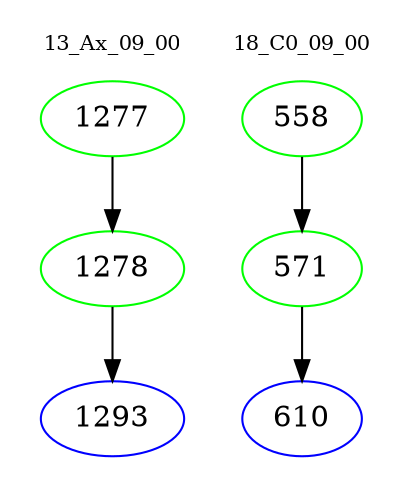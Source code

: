 digraph{
subgraph cluster_0 {
color = white
label = "13_Ax_09_00";
fontsize=10;
T0_1277 [label="1277", color="green"]
T0_1277 -> T0_1278 [color="black"]
T0_1278 [label="1278", color="green"]
T0_1278 -> T0_1293 [color="black"]
T0_1293 [label="1293", color="blue"]
}
subgraph cluster_1 {
color = white
label = "18_C0_09_00";
fontsize=10;
T1_558 [label="558", color="green"]
T1_558 -> T1_571 [color="black"]
T1_571 [label="571", color="green"]
T1_571 -> T1_610 [color="black"]
T1_610 [label="610", color="blue"]
}
}

